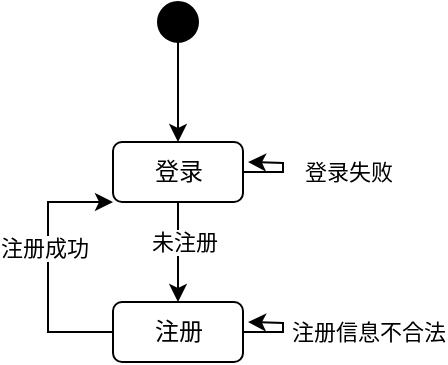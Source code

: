 <mxfile version="24.5.4" type="github">
  <diagram name="第 1 页" id="Avx0lzV3Qbp26vr4kG2r">
    <mxGraphModel dx="542" dy="596" grid="1" gridSize="10" guides="1" tooltips="1" connect="1" arrows="1" fold="1" page="1" pageScale="1" pageWidth="827" pageHeight="1169" math="0" shadow="0">
      <root>
        <mxCell id="0" />
        <mxCell id="1" parent="0" />
        <mxCell id="TwKmuC4fRdZukUBXYKCz-7" style="edgeStyle=orthogonalEdgeStyle;rounded=0;orthogonalLoop=1;jettySize=auto;html=1;entryX=0.5;entryY=0;entryDx=0;entryDy=0;" edge="1" parent="1" source="TwKmuC4fRdZukUBXYKCz-3" target="TwKmuC4fRdZukUBXYKCz-4">
          <mxGeometry relative="1" as="geometry" />
        </mxCell>
        <mxCell id="TwKmuC4fRdZukUBXYKCz-3" value="" style="ellipse;fillColor=strokeColor;html=1;" vertex="1" parent="1">
          <mxGeometry x="225" y="30" width="20" height="20" as="geometry" />
        </mxCell>
        <mxCell id="TwKmuC4fRdZukUBXYKCz-8" style="edgeStyle=orthogonalEdgeStyle;rounded=0;orthogonalLoop=1;jettySize=auto;html=1;" edge="1" parent="1" source="TwKmuC4fRdZukUBXYKCz-4" target="TwKmuC4fRdZukUBXYKCz-6">
          <mxGeometry relative="1" as="geometry" />
        </mxCell>
        <mxCell id="TwKmuC4fRdZukUBXYKCz-9" value="未注册" style="edgeLabel;html=1;align=center;verticalAlign=middle;resizable=0;points=[];" vertex="1" connectable="0" parent="TwKmuC4fRdZukUBXYKCz-8">
          <mxGeometry x="-0.225" y="3" relative="1" as="geometry">
            <mxPoint as="offset" />
          </mxGeometry>
        </mxCell>
        <mxCell id="TwKmuC4fRdZukUBXYKCz-12" style="edgeStyle=orthogonalEdgeStyle;rounded=0;orthogonalLoop=1;jettySize=auto;html=1;" edge="1" parent="1" source="TwKmuC4fRdZukUBXYKCz-4">
          <mxGeometry relative="1" as="geometry">
            <mxPoint x="270.0" y="110" as="targetPoint" />
          </mxGeometry>
        </mxCell>
        <mxCell id="TwKmuC4fRdZukUBXYKCz-13" value="登录失败" style="edgeLabel;html=1;align=center;verticalAlign=middle;resizable=0;points=[];" vertex="1" connectable="0" parent="TwKmuC4fRdZukUBXYKCz-12">
          <mxGeometry x="0.001" y="-2" relative="1" as="geometry">
            <mxPoint x="30" y="1" as="offset" />
          </mxGeometry>
        </mxCell>
        <mxCell id="TwKmuC4fRdZukUBXYKCz-4" value="登录" style="rounded=1;whiteSpace=wrap;html=1;" vertex="1" parent="1">
          <mxGeometry x="202.5" y="100" width="65" height="30" as="geometry" />
        </mxCell>
        <mxCell id="TwKmuC4fRdZukUBXYKCz-10" style="edgeStyle=orthogonalEdgeStyle;rounded=0;orthogonalLoop=1;jettySize=auto;html=1;" edge="1" parent="1" source="TwKmuC4fRdZukUBXYKCz-6">
          <mxGeometry relative="1" as="geometry">
            <mxPoint x="270.0" y="190" as="targetPoint" />
          </mxGeometry>
        </mxCell>
        <mxCell id="TwKmuC4fRdZukUBXYKCz-11" value="注册信息不合法" style="edgeLabel;html=1;align=center;verticalAlign=middle;resizable=0;points=[];" vertex="1" connectable="0" parent="TwKmuC4fRdZukUBXYKCz-10">
          <mxGeometry x="-0.318" relative="1" as="geometry">
            <mxPoint x="48" as="offset" />
          </mxGeometry>
        </mxCell>
        <mxCell id="TwKmuC4fRdZukUBXYKCz-14" style="edgeStyle=orthogonalEdgeStyle;rounded=0;orthogonalLoop=1;jettySize=auto;html=1;entryX=0;entryY=1;entryDx=0;entryDy=0;" edge="1" parent="1" source="TwKmuC4fRdZukUBXYKCz-6" target="TwKmuC4fRdZukUBXYKCz-4">
          <mxGeometry relative="1" as="geometry">
            <Array as="points">
              <mxPoint x="170" y="195.0" />
              <mxPoint x="170" y="130" />
            </Array>
          </mxGeometry>
        </mxCell>
        <mxCell id="TwKmuC4fRdZukUBXYKCz-15" value="注册成功" style="edgeLabel;html=1;align=center;verticalAlign=middle;resizable=0;points=[];" vertex="1" connectable="0" parent="TwKmuC4fRdZukUBXYKCz-14">
          <mxGeometry x="0.154" y="2" relative="1" as="geometry">
            <mxPoint as="offset" />
          </mxGeometry>
        </mxCell>
        <mxCell id="TwKmuC4fRdZukUBXYKCz-6" value="注册" style="rounded=1;whiteSpace=wrap;html=1;" vertex="1" parent="1">
          <mxGeometry x="202.5" y="180" width="65" height="30" as="geometry" />
        </mxCell>
      </root>
    </mxGraphModel>
  </diagram>
</mxfile>
